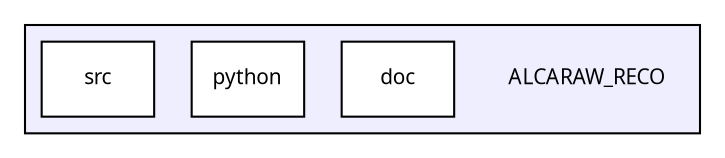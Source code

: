 digraph G {
  compound=true
  node [ fontsize=10, fontname="FreeSans.ttf"];
  edge [ labelfontsize=9, labelfontname="FreeSans.ttf"];
  subgraph clusterdir_b22b4d3da78e29849d4532c097ae2b95 {
    graph [ bgcolor="#eeeeff", pencolor="black", label="" URL="dir_b22b4d3da78e29849d4532c097ae2b95.html"];
    dir_b22b4d3da78e29849d4532c097ae2b95 [shape=plaintext label="ALCARAW_RECO"];
    dir_9a5fcb5354aceaada7e9aa9fed3cd177 [shape=box label="doc" color="black" fillcolor="white" style="filled" URL="dir_9a5fcb5354aceaada7e9aa9fed3cd177.html"];
    dir_5ce8cb8d763af13350ef1b9829929c65 [shape=box label="python" color="black" fillcolor="white" style="filled" URL="dir_5ce8cb8d763af13350ef1b9829929c65.html"];
    dir_64af12bba9ed062a709bbd59fe786da2 [shape=box label="src" color="black" fillcolor="white" style="filled" URL="dir_64af12bba9ed062a709bbd59fe786da2.html"];
  }
}
